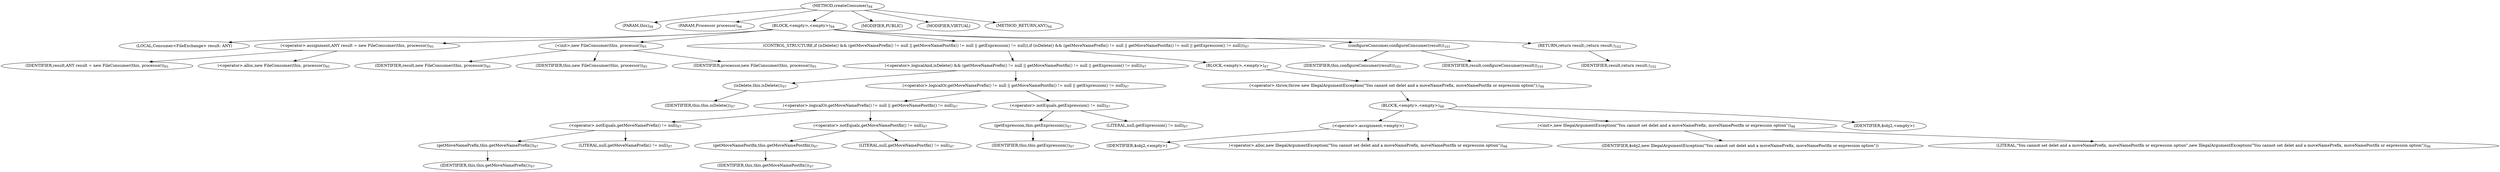 digraph "createConsumer" {  
"337" [label = <(METHOD,createConsumer)<SUB>94</SUB>> ]
"16" [label = <(PARAM,this)<SUB>94</SUB>> ]
"338" [label = <(PARAM,Processor processor)<SUB>94</SUB>> ]
"339" [label = <(BLOCK,&lt;empty&gt;,&lt;empty&gt;)<SUB>94</SUB>> ]
"18" [label = <(LOCAL,Consumer&lt;FileExchange&gt; result: ANY)> ]
"340" [label = <(&lt;operator&gt;.assignment,ANY result = new FileConsumer(this, processor))<SUB>95</SUB>> ]
"341" [label = <(IDENTIFIER,result,ANY result = new FileConsumer(this, processor))<SUB>95</SUB>> ]
"342" [label = <(&lt;operator&gt;.alloc,new FileConsumer(this, processor))<SUB>95</SUB>> ]
"343" [label = <(&lt;init&gt;,new FileConsumer(this, processor))<SUB>95</SUB>> ]
"17" [label = <(IDENTIFIER,result,new FileConsumer(this, processor))<SUB>95</SUB>> ]
"15" [label = <(IDENTIFIER,this,new FileConsumer(this, processor))<SUB>95</SUB>> ]
"344" [label = <(IDENTIFIER,processor,new FileConsumer(this, processor))<SUB>95</SUB>> ]
"345" [label = <(CONTROL_STRUCTURE,if (isDelete() &amp;&amp; (getMoveNamePrefix() != null || getMoveNamePostfix() != null || getExpression() != null)),if (isDelete() &amp;&amp; (getMoveNamePrefix() != null || getMoveNamePostfix() != null || getExpression() != null)))<SUB>97</SUB>> ]
"346" [label = <(&lt;operator&gt;.logicalAnd,isDelete() &amp;&amp; (getMoveNamePrefix() != null || getMoveNamePostfix() != null || getExpression() != null))<SUB>97</SUB>> ]
"347" [label = <(isDelete,this.isDelete())<SUB>97</SUB>> ]
"19" [label = <(IDENTIFIER,this,this.isDelete())<SUB>97</SUB>> ]
"348" [label = <(&lt;operator&gt;.logicalOr,getMoveNamePrefix() != null || getMoveNamePostfix() != null || getExpression() != null)<SUB>97</SUB>> ]
"349" [label = <(&lt;operator&gt;.logicalOr,getMoveNamePrefix() != null || getMoveNamePostfix() != null)<SUB>97</SUB>> ]
"350" [label = <(&lt;operator&gt;.notEquals,getMoveNamePrefix() != null)<SUB>97</SUB>> ]
"351" [label = <(getMoveNamePrefix,this.getMoveNamePrefix())<SUB>97</SUB>> ]
"20" [label = <(IDENTIFIER,this,this.getMoveNamePrefix())<SUB>97</SUB>> ]
"352" [label = <(LITERAL,null,getMoveNamePrefix() != null)<SUB>97</SUB>> ]
"353" [label = <(&lt;operator&gt;.notEquals,getMoveNamePostfix() != null)<SUB>97</SUB>> ]
"354" [label = <(getMoveNamePostfix,this.getMoveNamePostfix())<SUB>97</SUB>> ]
"21" [label = <(IDENTIFIER,this,this.getMoveNamePostfix())<SUB>97</SUB>> ]
"355" [label = <(LITERAL,null,getMoveNamePostfix() != null)<SUB>97</SUB>> ]
"356" [label = <(&lt;operator&gt;.notEquals,getExpression() != null)<SUB>97</SUB>> ]
"357" [label = <(getExpression,this.getExpression())<SUB>97</SUB>> ]
"22" [label = <(IDENTIFIER,this,this.getExpression())<SUB>97</SUB>> ]
"358" [label = <(LITERAL,null,getExpression() != null)<SUB>97</SUB>> ]
"359" [label = <(BLOCK,&lt;empty&gt;,&lt;empty&gt;)<SUB>97</SUB>> ]
"360" [label = <(&lt;operator&gt;.throw,throw new IllegalArgumentException(&quot;You cannot set delet and a moveNamePrefix, moveNamePostfix or expression option&quot;);)<SUB>98</SUB>> ]
"361" [label = <(BLOCK,&lt;empty&gt;,&lt;empty&gt;)<SUB>98</SUB>> ]
"362" [label = <(&lt;operator&gt;.assignment,&lt;empty&gt;)> ]
"363" [label = <(IDENTIFIER,$obj2,&lt;empty&gt;)> ]
"364" [label = <(&lt;operator&gt;.alloc,new IllegalArgumentException(&quot;You cannot set delet and a moveNamePrefix, moveNamePostfix or expression option&quot;))<SUB>98</SUB>> ]
"365" [label = <(&lt;init&gt;,new IllegalArgumentException(&quot;You cannot set delet and a moveNamePrefix, moveNamePostfix or expression option&quot;))<SUB>98</SUB>> ]
"366" [label = <(IDENTIFIER,$obj2,new IllegalArgumentException(&quot;You cannot set delet and a moveNamePrefix, moveNamePostfix or expression option&quot;))> ]
"367" [label = <(LITERAL,&quot;You cannot set delet and a moveNamePrefix, moveNamePostfix or expression option&quot;,new IllegalArgumentException(&quot;You cannot set delet and a moveNamePrefix, moveNamePostfix or expression option&quot;))<SUB>98</SUB>> ]
"368" [label = <(IDENTIFIER,$obj2,&lt;empty&gt;)> ]
"369" [label = <(configureConsumer,configureConsumer(result))<SUB>101</SUB>> ]
"23" [label = <(IDENTIFIER,this,configureConsumer(result))<SUB>101</SUB>> ]
"370" [label = <(IDENTIFIER,result,configureConsumer(result))<SUB>101</SUB>> ]
"371" [label = <(RETURN,return result;,return result;)<SUB>102</SUB>> ]
"372" [label = <(IDENTIFIER,result,return result;)<SUB>102</SUB>> ]
"373" [label = <(MODIFIER,PUBLIC)> ]
"374" [label = <(MODIFIER,VIRTUAL)> ]
"375" [label = <(METHOD_RETURN,ANY)<SUB>94</SUB>> ]
  "337" -> "16" 
  "337" -> "338" 
  "337" -> "339" 
  "337" -> "373" 
  "337" -> "374" 
  "337" -> "375" 
  "339" -> "18" 
  "339" -> "340" 
  "339" -> "343" 
  "339" -> "345" 
  "339" -> "369" 
  "339" -> "371" 
  "340" -> "341" 
  "340" -> "342" 
  "343" -> "17" 
  "343" -> "15" 
  "343" -> "344" 
  "345" -> "346" 
  "345" -> "359" 
  "346" -> "347" 
  "346" -> "348" 
  "347" -> "19" 
  "348" -> "349" 
  "348" -> "356" 
  "349" -> "350" 
  "349" -> "353" 
  "350" -> "351" 
  "350" -> "352" 
  "351" -> "20" 
  "353" -> "354" 
  "353" -> "355" 
  "354" -> "21" 
  "356" -> "357" 
  "356" -> "358" 
  "357" -> "22" 
  "359" -> "360" 
  "360" -> "361" 
  "361" -> "362" 
  "361" -> "365" 
  "361" -> "368" 
  "362" -> "363" 
  "362" -> "364" 
  "365" -> "366" 
  "365" -> "367" 
  "369" -> "23" 
  "369" -> "370" 
  "371" -> "372" 
}
